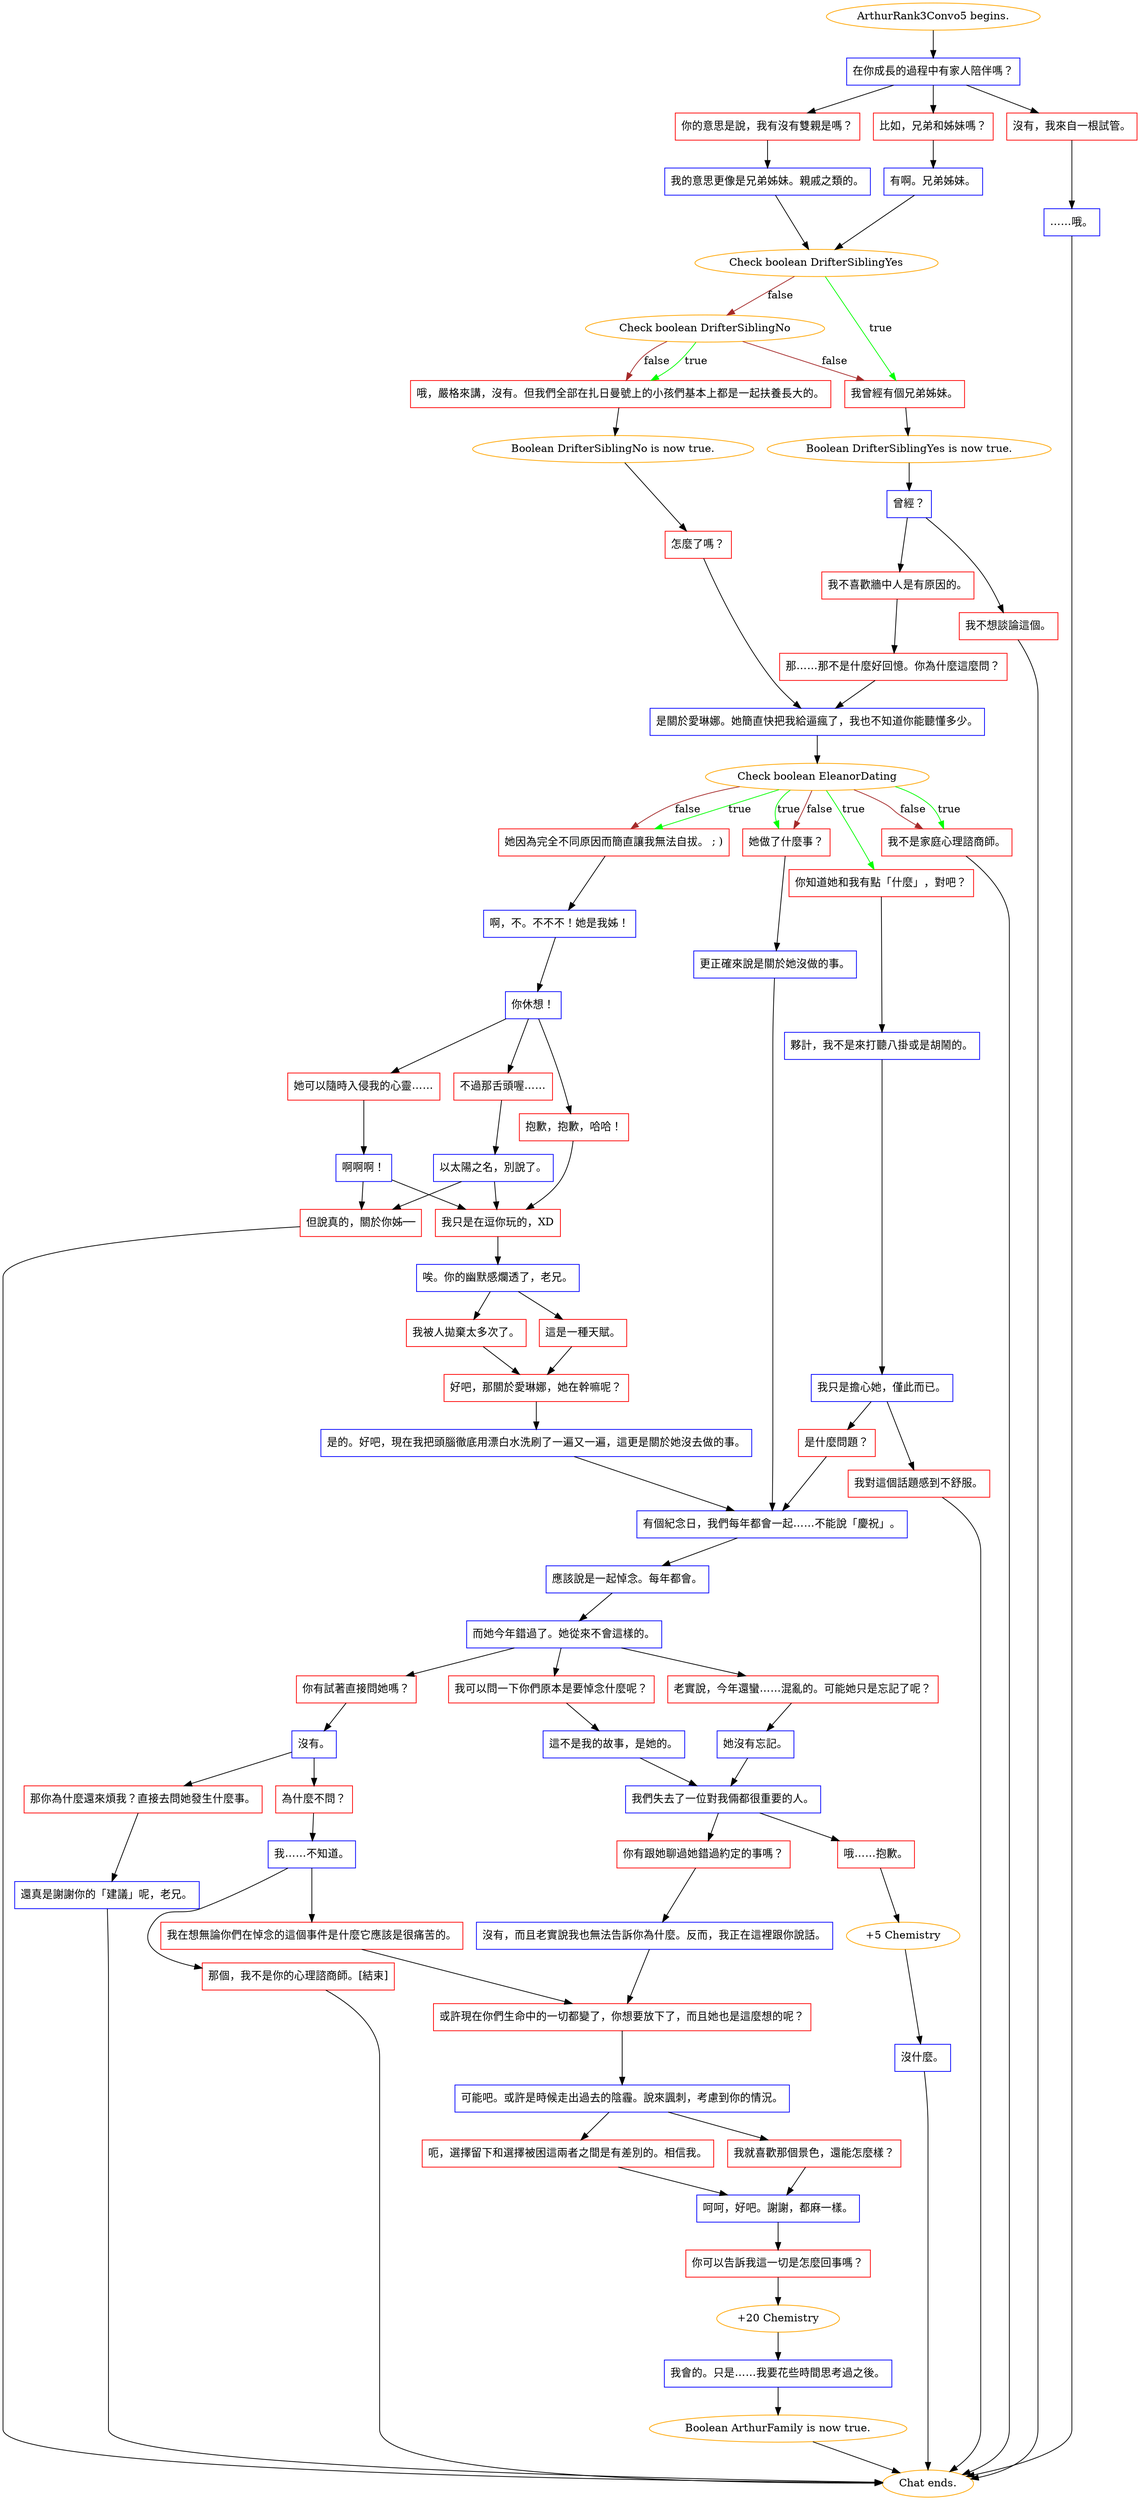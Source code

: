 digraph {
	"ArthurRank3Convo5 begins." [color=orange];
		"ArthurRank3Convo5 begins." -> j3343170966;
	j3343170966 [label="在你成長的過程中有家人陪伴嗎？",shape=box,color=blue];
		j3343170966 -> j4114982360;
		j3343170966 -> j2225672542;
		j3343170966 -> j200034948;
	j4114982360 [label="比如，兄弟和姊妹嗎？",shape=box,color=red];
		j4114982360 -> j2981508629;
	j2225672542 [label="你的意思是說，我有沒有雙親是嗎？",shape=box,color=red];
		j2225672542 -> j1324552592;
	j200034948 [label="沒有，我來自一根試管。",shape=box,color=red];
		j200034948 -> j3602672917;
	j2981508629 [label="有啊。兄弟姊妹。",shape=box,color=blue];
		j2981508629 -> j4264579692;
	j1324552592 [label="我的意思更像是兄弟姊妹。親戚之類的。",shape=box,color=blue];
		j1324552592 -> j4264579692;
	j3602672917 [label="……哦。",shape=box,color=blue];
		j3602672917 -> "Chat ends.";
	j4264579692 [label="Check boolean DrifterSiblingYes",color=orange];
		j4264579692 -> j3497649861 [label=true,color=green];
		j4264579692 -> j440642073 [label=false,color=brown];
	"Chat ends." [color=orange];
	j3497649861 [label="我曾經有個兄弟姊妹。",shape=box,color=red];
		j3497649861 -> j2600066605;
	j440642073 [label="Check boolean DrifterSiblingNo",color=orange];
		j440642073 -> j4212334886 [label=true,color=green];
		j440642073 -> j3497649861 [label=false,color=brown];
		j440642073 -> j4212334886 [label=false,color=brown];
	j2600066605 [label="Boolean DrifterSiblingYes is now true.",color=orange];
		j2600066605 -> j3091751800;
	j4212334886 [label="哦，嚴格來講，沒有。但我們全部在扎日曼號上的小孩們基本上都是一起扶養長大的。",shape=box,color=red];
		j4212334886 -> j3422870775;
	j3091751800 [label="曾經？",shape=box,color=blue];
		j3091751800 -> j3801613975;
		j3091751800 -> j2317612180;
	j3422870775 [label="Boolean DrifterSiblingNo is now true.",color=orange];
		j3422870775 -> j4252705428;
	j3801613975 [label="我不喜歡牆中人是有原因的。",shape=box,color=red];
		j3801613975 -> j1296231362;
	j2317612180 [label="我不想談論這個。",shape=box,color=red];
		j2317612180 -> "Chat ends.";
	j4252705428 [label="怎麼了嗎？",shape=box,color=red];
		j4252705428 -> j2689219569;
	j1296231362 [label="那……那不是什麼好回憶。你為什麼這麼問？",shape=box,color=red];
		j1296231362 -> j2689219569;
	j2689219569 [label="是關於愛琳娜。她簡直快把我給逼瘋了，我也不知道你能聽懂多少。",shape=box,color=blue];
		j2689219569 -> j2603314524;
	j2603314524 [label="Check boolean EleanorDating",color=orange];
		j2603314524 -> j3176613137 [label=true,color=green];
		j2603314524 -> j4263663206 [label=true,color=green];
		j2603314524 -> j1609077980 [label=true,color=green];
		j2603314524 -> j1290308116 [label=true,color=green];
		j2603314524 -> j4263663206 [label=false,color=brown];
		j2603314524 -> j1609077980 [label=false,color=brown];
		j2603314524 -> j1290308116 [label=false,color=brown];
	j3176613137 [label="你知道她和我有點「什麼」，對吧？",shape=box,color=red];
		j3176613137 -> j243399914;
	j4263663206 [label="她做了什麼事？",shape=box,color=red];
		j4263663206 -> j977086834;
	j1609077980 [label="她因為完全不同原因而簡直讓我無法自拔。 ; )",shape=box,color=red];
		j1609077980 -> j3454443214;
	j1290308116 [label="我不是家庭心理諮商師。",shape=box,color=red];
		j1290308116 -> "Chat ends.";
	j243399914 [label="夥計，我不是來打聽八掛或是胡鬧的。",shape=box,color=blue];
		j243399914 -> j1247110329;
	j977086834 [label="更正確來說是關於她沒做的事。",shape=box,color=blue];
		j977086834 -> j714805899;
	j3454443214 [label="啊，不。不不不！她是我姊！",shape=box,color=blue];
		j3454443214 -> j318053665;
	j1247110329 [label="我只是擔心她，僅此而已。",shape=box,color=blue];
		j1247110329 -> j2362882104;
		j1247110329 -> j3025973971;
	j714805899 [label="有個紀念日，我們每年都會一起……不能說「慶祝」。",shape=box,color=blue];
		j714805899 -> j74224615;
	j318053665 [label="你休想！",shape=box,color=blue];
		j318053665 -> j2754555008;
		j318053665 -> j1357491212;
		j318053665 -> j230336600;
	j2362882104 [label="是什麼問題？",shape=box,color=red];
		j2362882104 -> j714805899;
	j3025973971 [label="我對這個話題感到不舒服。",shape=box,color=red];
		j3025973971 -> "Chat ends.";
	j74224615 [label="應該說是一起悼念。每年都會。",shape=box,color=blue];
		j74224615 -> j2531409445;
	j2754555008 [label="抱歉，抱歉，哈哈！",shape=box,color=red];
		j2754555008 -> j1451837378;
	j1357491212 [label="不過那舌頭喔……",shape=box,color=red];
		j1357491212 -> j1750508931;
	j230336600 [label="她可以隨時入侵我的心靈……",shape=box,color=red];
		j230336600 -> j4012916299;
	j2531409445 [label="而她今年錯過了。她從來不會這樣的。",shape=box,color=blue];
		j2531409445 -> j2200479658;
		j2531409445 -> j2824946773;
		j2531409445 -> j2617248366;
	j1451837378 [label="我只是在逗你玩的，XD",shape=box,color=red];
		j1451837378 -> j1506670728;
	j1750508931 [label="以太陽之名，別說了。",shape=box,color=blue];
		j1750508931 -> j3843666287;
		j1750508931 -> j1451837378;
	j4012916299 [label="啊啊啊！",shape=box,color=blue];
		j4012916299 -> j3843666287;
		j4012916299 -> j1451837378;
	j2200479658 [label="老實說，今年還蠻……混亂的。可能她只是忘記了呢？",shape=box,color=red];
		j2200479658 -> j3070573012;
	j2824946773 [label="我可以問一下你們原本是要悼念什麼呢？",shape=box,color=red];
		j2824946773 -> j3399759319;
	j2617248366 [label="你有試著直接問她嗎？",shape=box,color=red];
		j2617248366 -> j2789560837;
	j1506670728 [label="唉。你的幽默感爛透了，老兄。",shape=box,color=blue];
		j1506670728 -> j2995584534;
		j1506670728 -> j3440413491;
	j3843666287 [label="但說真的，關於你姊──",shape=box,color=red];
		j3843666287 -> "Chat ends.";
	j3070573012 [label="她沒有忘記。",shape=box,color=blue];
		j3070573012 -> j2256971831;
	j3399759319 [label="這不是我的故事，是她的。",shape=box,color=blue];
		j3399759319 -> j2256971831;
	j2789560837 [label="沒有。",shape=box,color=blue];
		j2789560837 -> j873767899;
		j2789560837 -> j1458485873;
	j2995584534 [label="我被人拋棄太多次了。",shape=box,color=red];
		j2995584534 -> j2867422963;
	j3440413491 [label="這是一種天賦。",shape=box,color=red];
		j3440413491 -> j2867422963;
	j2256971831 [label="我們失去了一位對我倆都很重要的人。",shape=box,color=blue];
		j2256971831 -> j3046319301;
		j2256971831 -> j2018002594;
	j873767899 [label="為什麼不問？",shape=box,color=red];
		j873767899 -> j2300268438;
	j1458485873 [label="那你為什麼還來煩我？直接去問她發生什麼事。",shape=box,color=red];
		j1458485873 -> j3668057260;
	j2867422963 [label="好吧，那關於愛琳娜，她在幹嘛呢？",shape=box,color=red];
		j2867422963 -> j1277276497;
	j3046319301 [label="你有跟她聊過她錯過約定的事嗎？",shape=box,color=red];
		j3046319301 -> j3298289642;
	j2018002594 [label="哦……抱歉。",shape=box,color=red];
		j2018002594 -> j32815307;
	j2300268438 [label="我……不知道。",shape=box,color=blue];
		j2300268438 -> j2058441948;
		j2300268438 -> j1791018051;
	j3668057260 [label="還真是謝謝你的「建議」呢，老兄。",shape=box,color=blue];
		j3668057260 -> "Chat ends.";
	j1277276497 [label="是的。好吧，現在我把頭腦徹底用漂白水洗刷了一遍又一遍，這更是關於她沒去做的事。",shape=box,color=blue];
		j1277276497 -> j714805899;
	j3298289642 [label="沒有，而且老實說我也無法告訴你為什麼。反而，我正在這裡跟你說話。",shape=box,color=blue];
		j3298289642 -> j2654879900;
	j32815307 [label="+5 Chemistry",color=orange];
		j32815307 -> j250956759;
	j2058441948 [label="我在想無論你們在悼念的這個事件是什麼它應該是很痛苦的。",shape=box,color=red];
		j2058441948 -> j2654879900;
	j1791018051 [label="那個，我不是你的心理諮商師。[結束]",shape=box,color=red];
		j1791018051 -> "Chat ends.";
	j2654879900 [label="或許現在你們生命中的一切都變了，你想要放下了，而且她也是這麼想的呢？",shape=box,color=red];
		j2654879900 -> j935922653;
	j250956759 [label="沒什麼。",shape=box,color=blue];
		j250956759 -> "Chat ends.";
	j935922653 [label="可能吧。或許是時候走出過去的陰霾。說來諷刺，考慮到你的情況。",shape=box,color=blue];
		j935922653 -> j4005436379;
		j935922653 -> j1397182645;
	j4005436379 [label="呃，選擇留下和選擇被困這兩者之間是有差別的。相信我。",shape=box,color=red];
		j4005436379 -> j3380092857;
	j1397182645 [label="我就喜歡那個景色，還能怎麼樣？",shape=box,color=red];
		j1397182645 -> j3380092857;
	j3380092857 [label="呵呵，好吧。謝謝，都麻一樣。",shape=box,color=blue];
		j3380092857 -> j2083577892;
	j2083577892 [label="你可以告訴我這一切是怎麼回事嗎？",shape=box,color=red];
		j2083577892 -> j1613910961;
	j1613910961 [label="+20 Chemistry",color=orange];
		j1613910961 -> j2849675616;
	j2849675616 [label="我會的。只是……我要花些時間思考過之後。",shape=box,color=blue];
		j2849675616 -> j390799925;
	j390799925 [label="Boolean ArthurFamily is now true.",color=orange];
		j390799925 -> "Chat ends.";
}